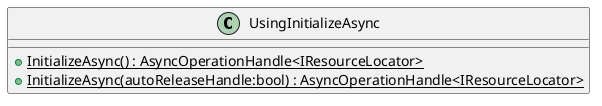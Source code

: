 @startuml
class UsingInitializeAsync {
    + {static} InitializeAsync() : AsyncOperationHandle<IResourceLocator>
    + {static} InitializeAsync(autoReleaseHandle:bool) : AsyncOperationHandle<IResourceLocator>
}
@enduml
